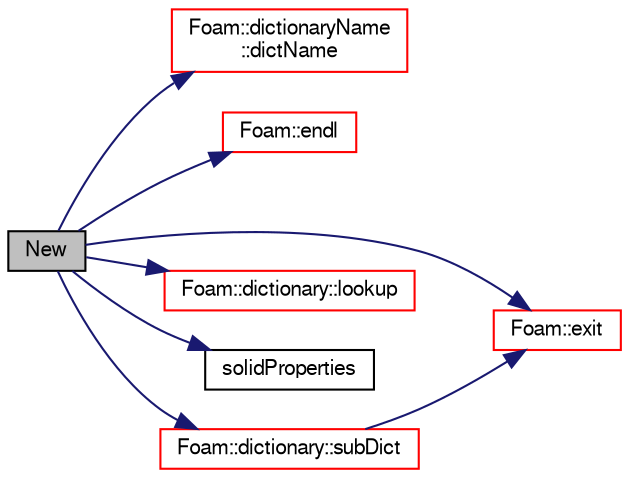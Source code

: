 digraph "New"
{
  bgcolor="transparent";
  edge [fontname="FreeSans",fontsize="10",labelfontname="FreeSans",labelfontsize="10"];
  node [fontname="FreeSans",fontsize="10",shape=record];
  rankdir="LR";
  Node146 [label="New",height=0.2,width=0.4,color="black", fillcolor="grey75", style="filled", fontcolor="black"];
  Node146 -> Node147 [color="midnightblue",fontsize="10",style="solid",fontname="FreeSans"];
  Node147 [label="Foam::dictionaryName\l::dictName",height=0.2,width=0.4,color="red",URL="$a26010.html#a1294668acf090a15a78e04c1c22a048c",tooltip="Return the local dictionary name (final part of scoped name) "];
  Node146 -> Node149 [color="midnightblue",fontsize="10",style="solid",fontname="FreeSans"];
  Node149 [label="Foam::endl",height=0.2,width=0.4,color="red",URL="$a21124.html#a2db8fe02a0d3909e9351bb4275b23ce4",tooltip="Add newline and flush stream. "];
  Node146 -> Node151 [color="midnightblue",fontsize="10",style="solid",fontname="FreeSans"];
  Node151 [label="Foam::exit",height=0.2,width=0.4,color="red",URL="$a21124.html#a06ca7250d8e89caf05243ec094843642"];
  Node146 -> Node196 [color="midnightblue",fontsize="10",style="solid",fontname="FreeSans"];
  Node196 [label="Foam::dictionary::lookup",height=0.2,width=0.4,color="red",URL="$a26014.html#a6a0727fa523e48977e27348663def509",tooltip="Find and return an entry data stream. "];
  Node146 -> Node451 [color="midnightblue",fontsize="10",style="solid",fontname="FreeSans"];
  Node451 [label="solidProperties",height=0.2,width=0.4,color="black",URL="$a29986.html#ade4b9976faaf56b56eb95801c355070a",tooltip="Construct from components. "];
  Node146 -> Node376 [color="midnightblue",fontsize="10",style="solid",fontname="FreeSans"];
  Node376 [label="Foam::dictionary::subDict",height=0.2,width=0.4,color="red",URL="$a26014.html#aaa26b5f2da6aff5a6a59af5407f1bf59",tooltip="Find and return a sub-dictionary. "];
  Node376 -> Node151 [color="midnightblue",fontsize="10",style="solid",fontname="FreeSans"];
}
